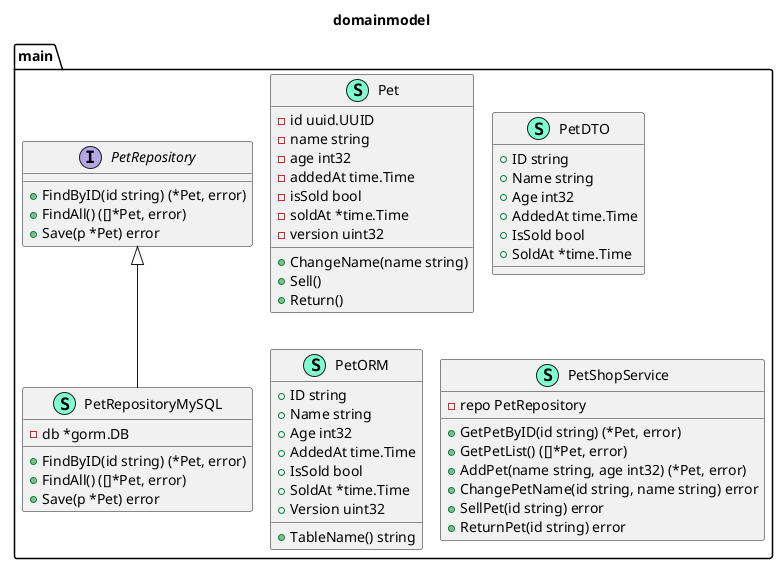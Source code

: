 @startuml
!pragma layout smetana
title domainmodel
namespace main {
    class Pet << (S,Aquamarine) >> {
        - id uuid.UUID
        - name string
        - age int32
        - addedAt time.Time
        - isSold bool
        - soldAt *time.Time
        - version uint32

        + ChangeName(name string) 
        + Sell() 
        + Return() 

    }
    class PetDTO << (S,Aquamarine) >> {
        + ID string
        + Name string
        + Age int32
        + AddedAt time.Time
        + IsSold bool
        + SoldAt *time.Time

    }
    class PetORM << (S,Aquamarine) >> {
        + ID string
        + Name string
        + Age int32
        + AddedAt time.Time
        + IsSold bool
        + SoldAt *time.Time
        + Version uint32

        + TableName() string

    }
    interface PetRepository  {
        + FindByID(id string) (*Pet, error)
        + FindAll() ([]*Pet, error)
        + Save(p *Pet) error

    }
    class PetRepositoryMySQL << (S,Aquamarine) >> {
        - db *gorm.DB

        + FindByID(id string) (*Pet, error)
        + FindAll() ([]*Pet, error)
        + Save(p *Pet) error

    }
    class PetShopService << (S,Aquamarine) >> {
        - repo PetRepository

        + GetPetByID(id string) (*Pet, error)
        + GetPetList() ([]*Pet, error)
        + AddPet(name string, age int32) (*Pet, error)
        + ChangePetName(id string, name string) error
        + SellPet(id string) error
        + ReturnPet(id string) error

    }
}

"main.PetRepository" <|-- "main.PetRepositoryMySQL"

@enduml
